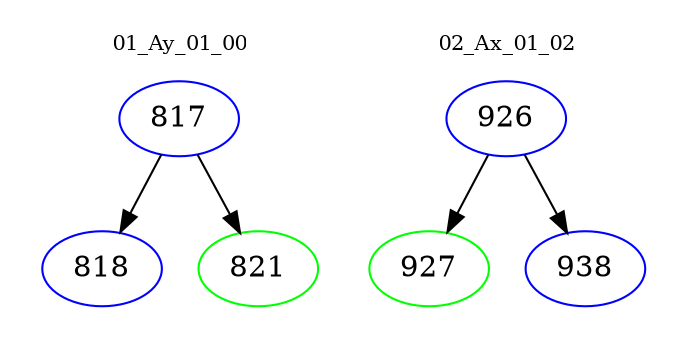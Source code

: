 digraph{
subgraph cluster_0 {
color = white
label = "01_Ay_01_00";
fontsize=10;
T0_817 [label="817", color="blue"]
T0_817 -> T0_818 [color="black"]
T0_818 [label="818", color="blue"]
T0_817 -> T0_821 [color="black"]
T0_821 [label="821", color="green"]
}
subgraph cluster_1 {
color = white
label = "02_Ax_01_02";
fontsize=10;
T1_926 [label="926", color="blue"]
T1_926 -> T1_927 [color="black"]
T1_927 [label="927", color="green"]
T1_926 -> T1_938 [color="black"]
T1_938 [label="938", color="blue"]
}
}
